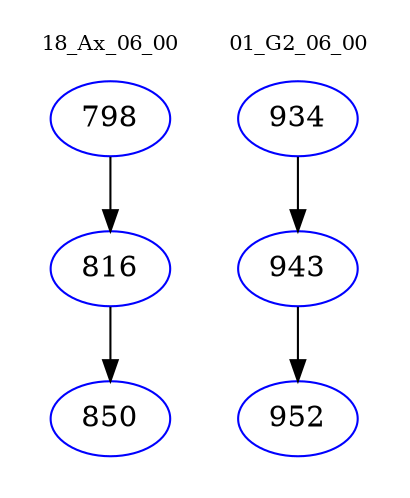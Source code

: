 digraph{
subgraph cluster_0 {
color = white
label = "18_Ax_06_00";
fontsize=10;
T0_798 [label="798", color="blue"]
T0_798 -> T0_816 [color="black"]
T0_816 [label="816", color="blue"]
T0_816 -> T0_850 [color="black"]
T0_850 [label="850", color="blue"]
}
subgraph cluster_1 {
color = white
label = "01_G2_06_00";
fontsize=10;
T1_934 [label="934", color="blue"]
T1_934 -> T1_943 [color="black"]
T1_943 [label="943", color="blue"]
T1_943 -> T1_952 [color="black"]
T1_952 [label="952", color="blue"]
}
}
